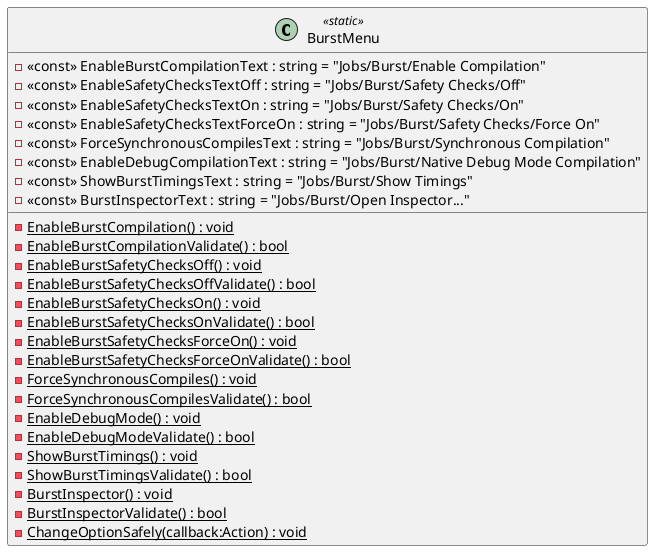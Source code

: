 @startuml
class BurstMenu <<static>> {
    - <<const>> EnableBurstCompilationText : string = "Jobs/Burst/Enable Compilation"
    - <<const>> EnableSafetyChecksTextOff : string = "Jobs/Burst/Safety Checks/Off"
    - <<const>> EnableSafetyChecksTextOn : string = "Jobs/Burst/Safety Checks/On"
    - <<const>> EnableSafetyChecksTextForceOn : string = "Jobs/Burst/Safety Checks/Force On"
    - <<const>> ForceSynchronousCompilesText : string = "Jobs/Burst/Synchronous Compilation"
    - <<const>> EnableDebugCompilationText : string = "Jobs/Burst/Native Debug Mode Compilation"
    - <<const>> ShowBurstTimingsText : string = "Jobs/Burst/Show Timings"
    - <<const>> BurstInspectorText : string = "Jobs/Burst/Open Inspector..."
    - {static} EnableBurstCompilation() : void
    - {static} EnableBurstCompilationValidate() : bool
    - {static} EnableBurstSafetyChecksOff() : void
    - {static} EnableBurstSafetyChecksOffValidate() : bool
    - {static} EnableBurstSafetyChecksOn() : void
    - {static} EnableBurstSafetyChecksOnValidate() : bool
    - {static} EnableBurstSafetyChecksForceOn() : void
    - {static} EnableBurstSafetyChecksForceOnValidate() : bool
    - {static} ForceSynchronousCompiles() : void
    - {static} ForceSynchronousCompilesValidate() : bool
    - {static} EnableDebugMode() : void
    - {static} EnableDebugModeValidate() : bool
    - {static} ShowBurstTimings() : void
    - {static} ShowBurstTimingsValidate() : bool
    - {static} BurstInspector() : void
    - {static} BurstInspectorValidate() : bool
    - {static} ChangeOptionSafely(callback:Action) : void
}
@enduml
